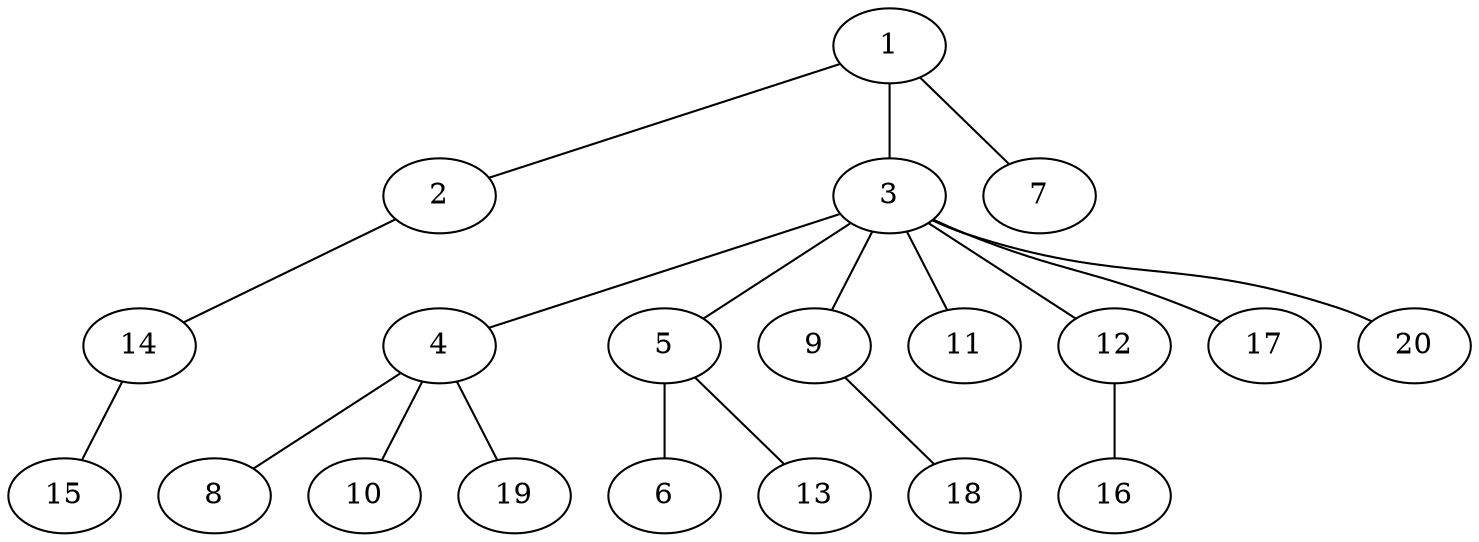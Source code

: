 graph graphname {1--2
1--3
1--7
2--14
3--4
3--5
3--9
3--11
3--12
3--17
3--20
4--8
4--10
4--19
5--6
5--13
9--18
12--16
14--15
}
